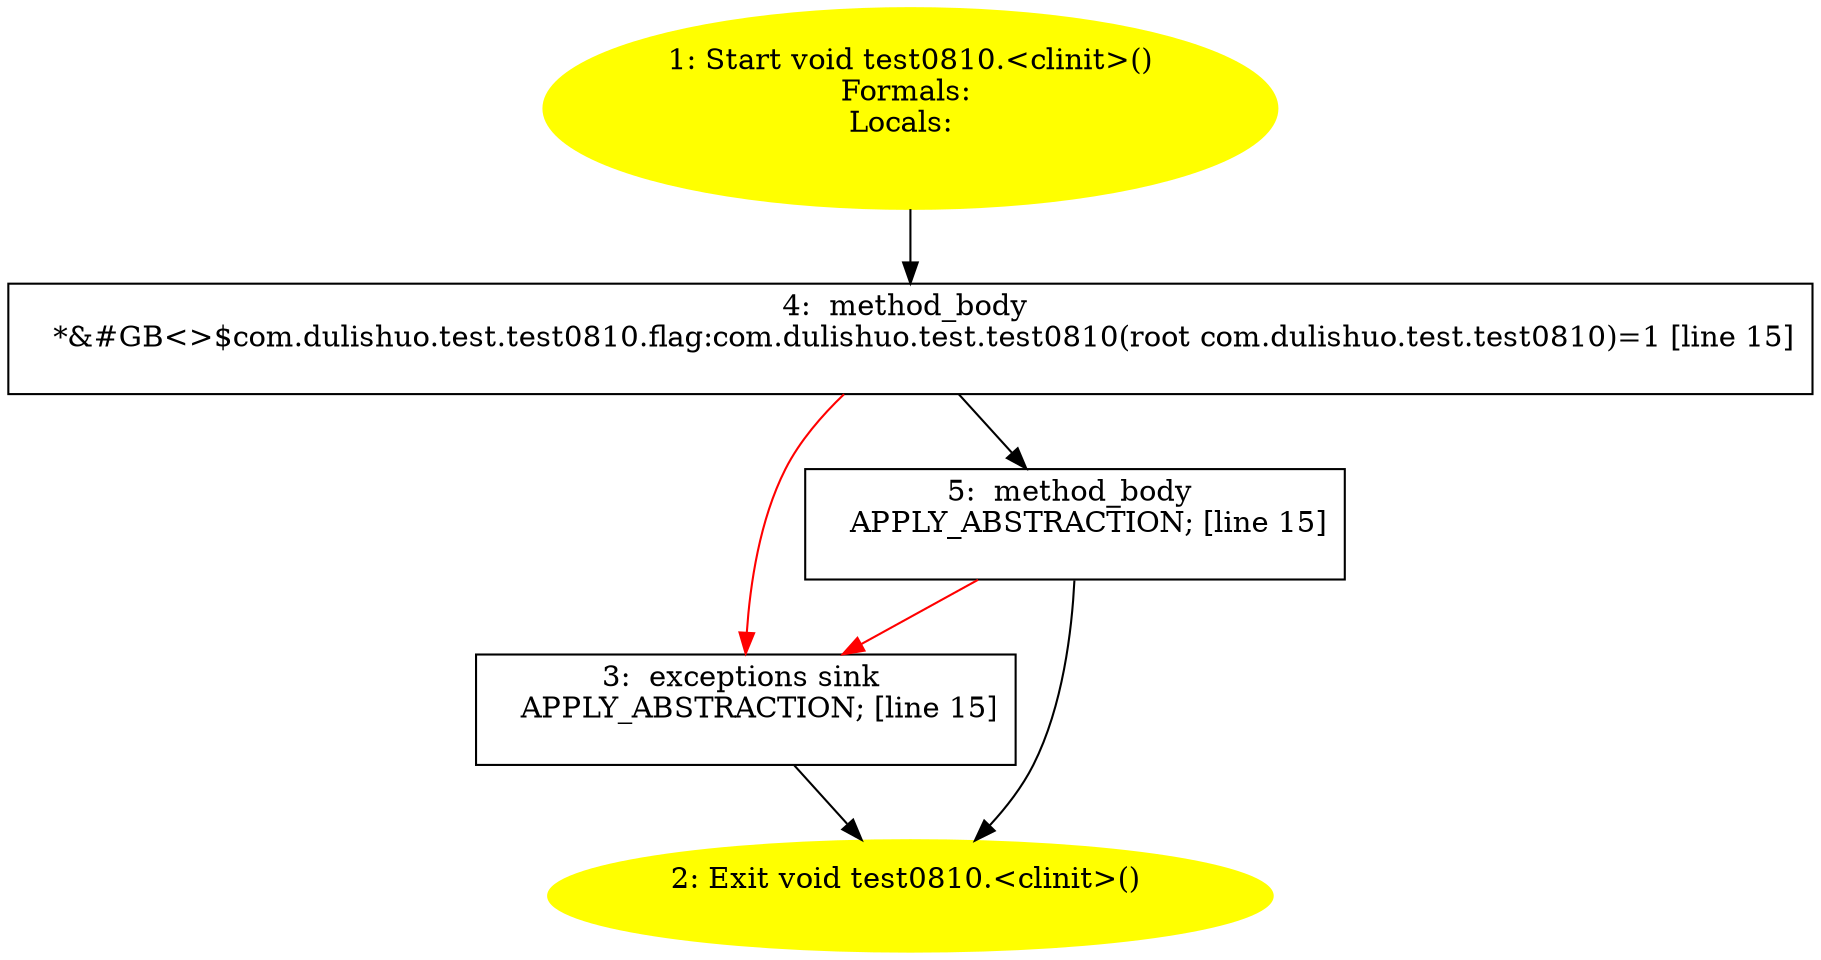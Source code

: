 /* @generated */
digraph cfg {
"com.dulishuo.test.test0810.<clinit>():void.7a0bec196428bf5b1321f773c525f56a_1" [label="1: Start void test0810.<clinit>()\nFormals: \nLocals:  \n  " color=yellow style=filled]
	

	 "com.dulishuo.test.test0810.<clinit>():void.7a0bec196428bf5b1321f773c525f56a_1" -> "com.dulishuo.test.test0810.<clinit>():void.7a0bec196428bf5b1321f773c525f56a_4" ;
"com.dulishuo.test.test0810.<clinit>():void.7a0bec196428bf5b1321f773c525f56a_2" [label="2: Exit void test0810.<clinit>() \n  " color=yellow style=filled]
	

"com.dulishuo.test.test0810.<clinit>():void.7a0bec196428bf5b1321f773c525f56a_3" [label="3:  exceptions sink \n   APPLY_ABSTRACTION; [line 15]\n " shape="box"]
	

	 "com.dulishuo.test.test0810.<clinit>():void.7a0bec196428bf5b1321f773c525f56a_3" -> "com.dulishuo.test.test0810.<clinit>():void.7a0bec196428bf5b1321f773c525f56a_2" ;
"com.dulishuo.test.test0810.<clinit>():void.7a0bec196428bf5b1321f773c525f56a_4" [label="4:  method_body \n   *&#GB<>$com.dulishuo.test.test0810.flag:com.dulishuo.test.test0810(root com.dulishuo.test.test0810)=1 [line 15]\n " shape="box"]
	

	 "com.dulishuo.test.test0810.<clinit>():void.7a0bec196428bf5b1321f773c525f56a_4" -> "com.dulishuo.test.test0810.<clinit>():void.7a0bec196428bf5b1321f773c525f56a_5" ;
	 "com.dulishuo.test.test0810.<clinit>():void.7a0bec196428bf5b1321f773c525f56a_4" -> "com.dulishuo.test.test0810.<clinit>():void.7a0bec196428bf5b1321f773c525f56a_3" [color="red" ];
"com.dulishuo.test.test0810.<clinit>():void.7a0bec196428bf5b1321f773c525f56a_5" [label="5:  method_body \n   APPLY_ABSTRACTION; [line 15]\n " shape="box"]
	

	 "com.dulishuo.test.test0810.<clinit>():void.7a0bec196428bf5b1321f773c525f56a_5" -> "com.dulishuo.test.test0810.<clinit>():void.7a0bec196428bf5b1321f773c525f56a_2" ;
	 "com.dulishuo.test.test0810.<clinit>():void.7a0bec196428bf5b1321f773c525f56a_5" -> "com.dulishuo.test.test0810.<clinit>():void.7a0bec196428bf5b1321f773c525f56a_3" [color="red" ];
}
